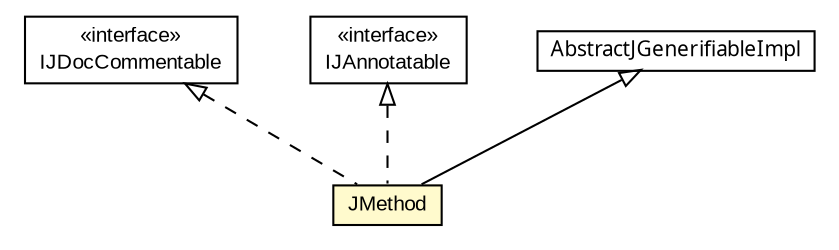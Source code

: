 #!/usr/local/bin/dot
#
# Class diagram 
# Generated by UMLGraph version 5.1 (http://www.umlgraph.org/)
#

digraph G {
	edge [fontname="arial",fontsize=10,labelfontname="arial",labelfontsize=10];
	node [fontname="arial",fontsize=10,shape=plaintext];
	nodesep=0.25;
	ranksep=0.5;
	// com.helger.jcodemodel.JMethod
	c3027 [label=<<table title="com.helger.jcodemodel.JMethod" border="0" cellborder="1" cellspacing="0" cellpadding="2" port="p" bgcolor="lemonChiffon" href="./JMethod.html">
		<tr><td><table border="0" cellspacing="0" cellpadding="1">
<tr><td align="center" balign="center"> JMethod </td></tr>
		</table></td></tr>
		</table>>, fontname="arial", fontcolor="black", fontsize=10.0];
	// com.helger.jcodemodel.IJDocCommentable
	c3073 [label=<<table title="com.helger.jcodemodel.IJDocCommentable" border="0" cellborder="1" cellspacing="0" cellpadding="2" port="p" href="./IJDocCommentable.html">
		<tr><td><table border="0" cellspacing="0" cellpadding="1">
<tr><td align="center" balign="center"> &#171;interface&#187; </td></tr>
<tr><td align="center" balign="center"> IJDocCommentable </td></tr>
		</table></td></tr>
		</table>>, fontname="arial", fontcolor="black", fontsize=10.0];
	// com.helger.jcodemodel.IJAnnotatable
	c3078 [label=<<table title="com.helger.jcodemodel.IJAnnotatable" border="0" cellborder="1" cellspacing="0" cellpadding="2" port="p" href="./IJAnnotatable.html">
		<tr><td><table border="0" cellspacing="0" cellpadding="1">
<tr><td align="center" balign="center"> &#171;interface&#187; </td></tr>
<tr><td align="center" balign="center"> IJAnnotatable </td></tr>
		</table></td></tr>
		</table>>, fontname="arial", fontcolor="black", fontsize=10.0];
	// com.helger.jcodemodel.AbstractJGenerifiableImpl
	c3082 [label=<<table title="com.helger.jcodemodel.AbstractJGenerifiableImpl" border="0" cellborder="1" cellspacing="0" cellpadding="2" port="p" href="./AbstractJGenerifiableImpl.html">
		<tr><td><table border="0" cellspacing="0" cellpadding="1">
<tr><td align="center" balign="center"><font face="ariali"> AbstractJGenerifiableImpl </font></td></tr>
		</table></td></tr>
		</table>>, fontname="arial", fontcolor="black", fontsize=10.0];
	//com.helger.jcodemodel.JMethod extends com.helger.jcodemodel.AbstractJGenerifiableImpl
	c3082:p -> c3027:p [dir=back,arrowtail=empty];
	//com.helger.jcodemodel.JMethod implements com.helger.jcodemodel.IJAnnotatable
	c3078:p -> c3027:p [dir=back,arrowtail=empty,style=dashed];
	//com.helger.jcodemodel.JMethod implements com.helger.jcodemodel.IJDocCommentable
	c3073:p -> c3027:p [dir=back,arrowtail=empty,style=dashed];
}

